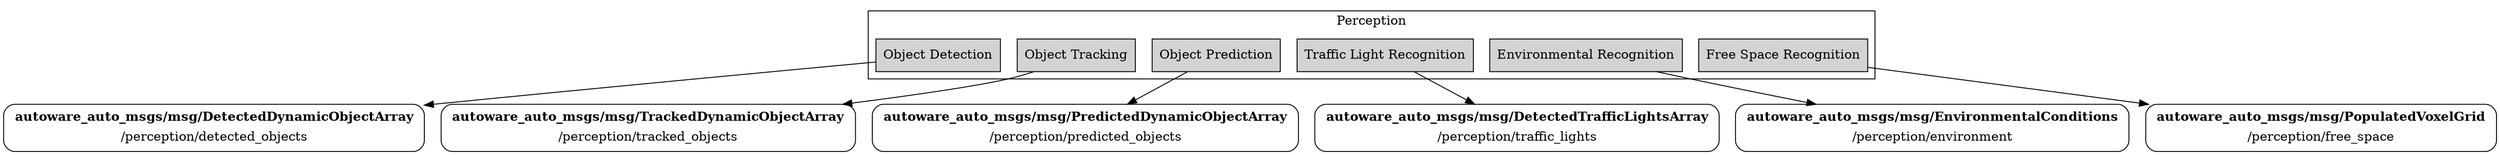 digraph {
node [shape=box, style=filled]
subgraph cluster_Perception
{
label = "Perception"
Object_Detection [label="Object Detection"]
Object_Tracking [label="Object Tracking"]
Object_Prediction [label="Object Prediction"]
Traffic_Light_Recognition [label="Traffic Light Recognition"]
Environmental_Recognition [label="Environmental Recognition"]
Free_Space_Recognition [label="Free Space Recognition"]
}

node [style=rounded]

Object_Detection_out[label=<<TABLE BORDER="0"><TR><TD><b>autoware_auto_msgs/msg/DetectedDynamicObjectArray</b></TD></TR><TR><TD>/perception/detected_objects</TD></TR></TABLE>>]
Object_Tracking_out[label=<<TABLE BORDER="0"><TR><TD><b>autoware_auto_msgs/msg/TrackedDynamicObjectArray</b></TD></TR><TR><TD>/perception/tracked_objects</TD></TR></TABLE>>]
Object_Prediction_out[label=<<TABLE BORDER="0"><TR><TD><b>autoware_auto_msgs/msg/PredictedDynamicObjectArray</b></TD></TR><TR><TD>/perception/predicted_objects</TD></TR></TABLE>>]
Traffic_Light_Recognition_out[label=<<TABLE BORDER="0"><TR><TD><b>autoware_auto_msgs/msg/DetectedTrafficLightsArray</b></TD></TR><TR><TD>/perception/traffic_lights</TD></TR></TABLE>>]
Environmental_Recognition_out[label=<<TABLE BORDER="0"><TR><TD><b>autoware_auto_msgs/msg/EnvironmentalConditions</b></TD></TR><TR><TD>/perception/environment</TD></TR></TABLE>>]
Free_Space_Recognition_out[label=<<TABLE BORDER="0"><TR><TD><b>autoware_auto_msgs/msg/PopulatedVoxelGrid</b></TD></TR><TR><TD>/perception/free_space</TD></TR></TABLE>>]

Object_Detection -> Object_Detection_out
Object_Tracking -> Object_Tracking_out
Object_Prediction -> Object_Prediction_out
Traffic_Light_Recognition -> Traffic_Light_Recognition_out
Environmental_Recognition -> Environmental_Recognition_out
Free_Space_Recognition -> Free_Space_Recognition_out
}
